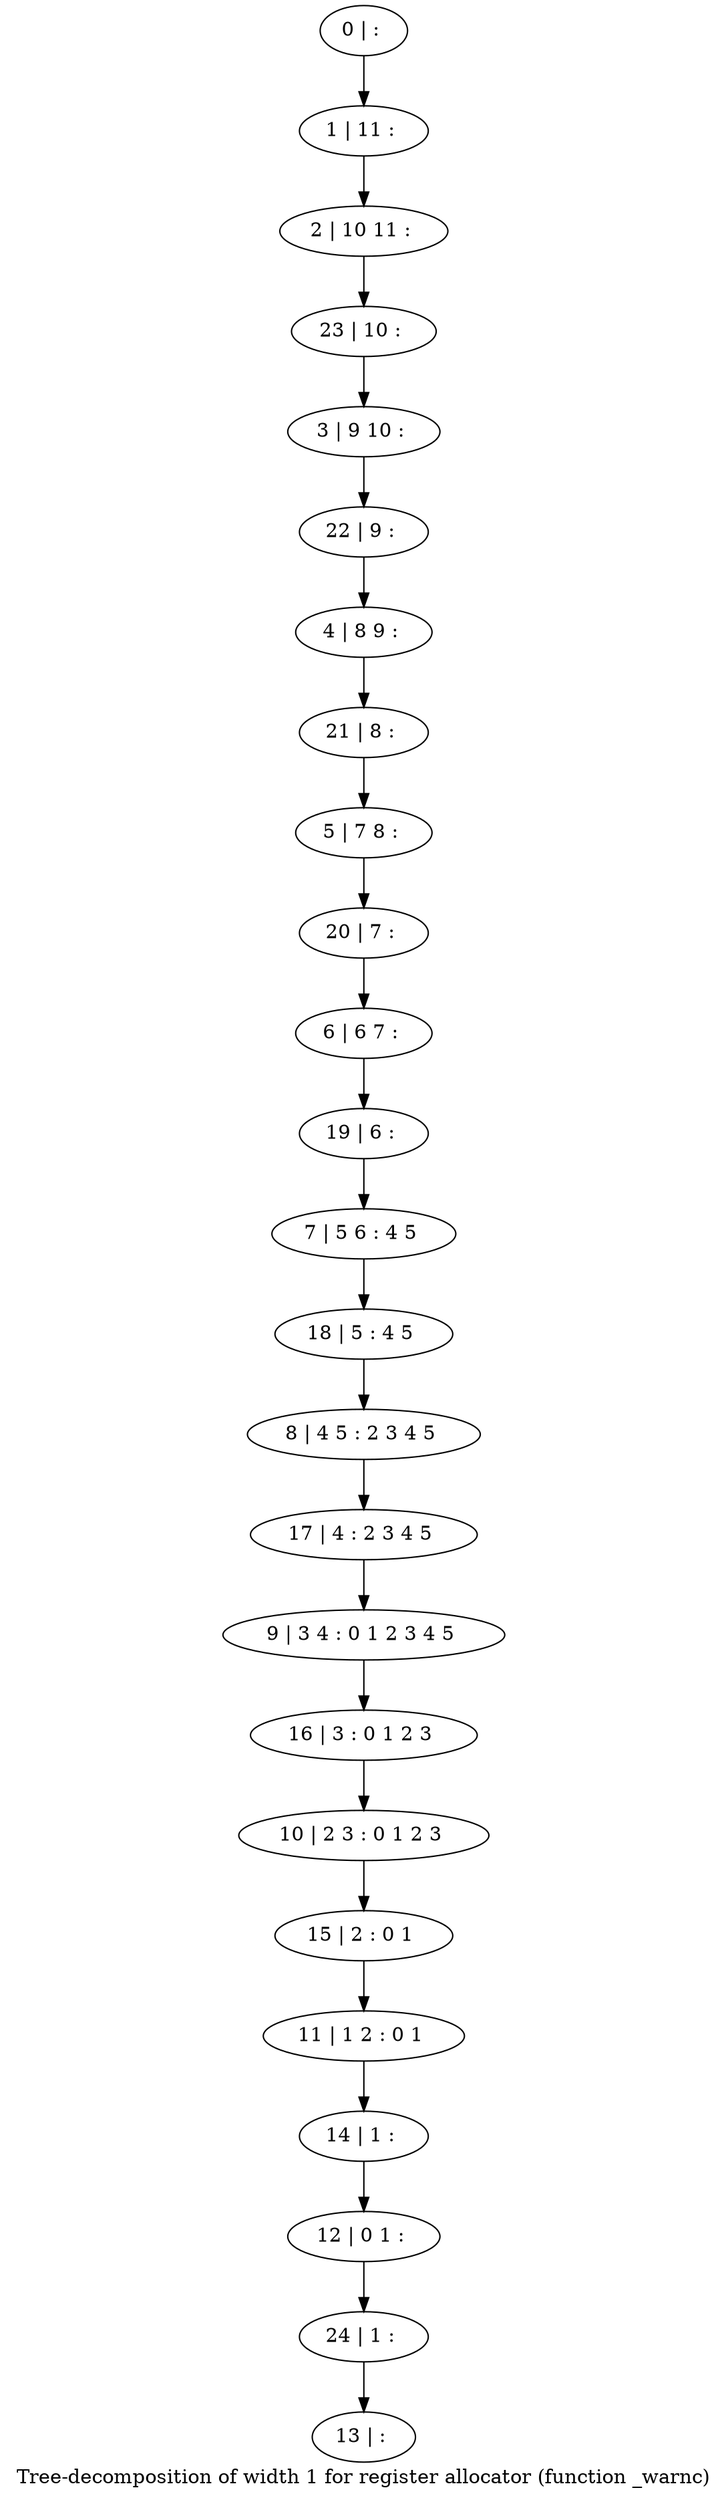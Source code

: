 digraph G {
graph [label="Tree-decomposition of width 1 for register allocator (function _warnc)"]
0[label="0 | : "];
1[label="1 | 11 : "];
2[label="2 | 10 11 : "];
3[label="3 | 9 10 : "];
4[label="4 | 8 9 : "];
5[label="5 | 7 8 : "];
6[label="6 | 6 7 : "];
7[label="7 | 5 6 : 4 5 "];
8[label="8 | 4 5 : 2 3 4 5 "];
9[label="9 | 3 4 : 0 1 2 3 4 5 "];
10[label="10 | 2 3 : 0 1 2 3 "];
11[label="11 | 1 2 : 0 1 "];
12[label="12 | 0 1 : "];
13[label="13 | : "];
14[label="14 | 1 : "];
15[label="15 | 2 : 0 1 "];
16[label="16 | 3 : 0 1 2 3 "];
17[label="17 | 4 : 2 3 4 5 "];
18[label="18 | 5 : 4 5 "];
19[label="19 | 6 : "];
20[label="20 | 7 : "];
21[label="21 | 8 : "];
22[label="22 | 9 : "];
23[label="23 | 10 : "];
24[label="24 | 1 : "];
0->1 ;
1->2 ;
14->12 ;
11->14 ;
15->11 ;
10->15 ;
16->10 ;
9->16 ;
17->9 ;
8->17 ;
18->8 ;
7->18 ;
19->7 ;
6->19 ;
20->6 ;
5->20 ;
21->5 ;
4->21 ;
22->4 ;
3->22 ;
23->3 ;
2->23 ;
24->13 ;
12->24 ;
}
